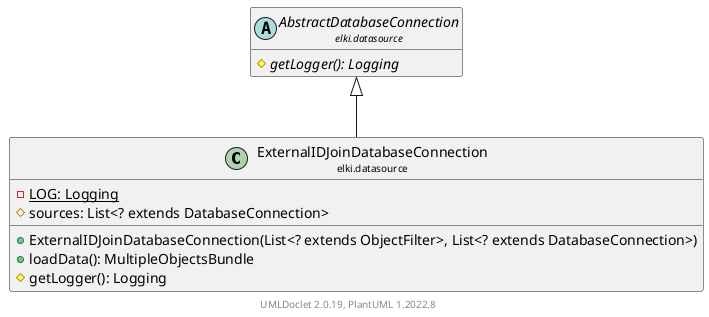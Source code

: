 @startuml
    remove .*\.(Instance|Par|Parameterizer|Factory)$
    set namespaceSeparator none
    hide empty fields
    hide empty methods

    class "<size:14>ExternalIDJoinDatabaseConnection\n<size:10>elki.datasource" as elki.datasource.ExternalIDJoinDatabaseConnection [[ExternalIDJoinDatabaseConnection.html]] {
        {static} -LOG: Logging
        #sources: List<? extends DatabaseConnection>
        +ExternalIDJoinDatabaseConnection(List<? extends ObjectFilter>, List<? extends DatabaseConnection>)
        +loadData(): MultipleObjectsBundle
        #getLogger(): Logging
    }

    abstract class "<size:14>AbstractDatabaseConnection\n<size:10>elki.datasource" as elki.datasource.AbstractDatabaseConnection [[AbstractDatabaseConnection.html]] {
        {abstract} #getLogger(): Logging
    }
    class "<size:14>ExternalIDJoinDatabaseConnection.Par\n<size:10>elki.datasource" as elki.datasource.ExternalIDJoinDatabaseConnection.Par [[ExternalIDJoinDatabaseConnection.Par.html]]

    elki.datasource.AbstractDatabaseConnection <|-- elki.datasource.ExternalIDJoinDatabaseConnection
    elki.datasource.ExternalIDJoinDatabaseConnection +-- elki.datasource.ExternalIDJoinDatabaseConnection.Par

    center footer UMLDoclet 2.0.19, PlantUML 1.2022.8
@enduml
